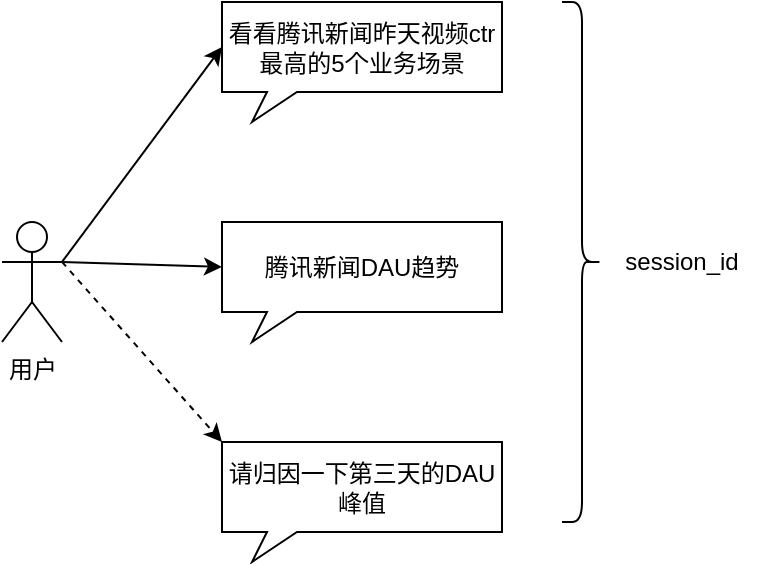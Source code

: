 <mxfile version="21.5.2" type="github">
  <diagram name="第 1 页" id="yxuoPLqReGVS53KfzSrc">
    <mxGraphModel dx="908" dy="569" grid="1" gridSize="10" guides="1" tooltips="1" connect="1" arrows="1" fold="1" page="1" pageScale="1" pageWidth="827" pageHeight="1169" math="0" shadow="0">
      <root>
        <mxCell id="0" />
        <mxCell id="1" parent="0" />
        <mxCell id="WfbSjNrm3QJVXLYPjujV-1" value="看看腾讯新闻昨天视频ctr最高的5个业务场景" style="whiteSpace=wrap;html=1;shape=mxgraph.basic.rectCallout;dx=30;dy=15;boundedLbl=1;" vertex="1" parent="1">
          <mxGeometry x="180" y="100" width="140" height="60" as="geometry" />
        </mxCell>
        <mxCell id="WfbSjNrm3QJVXLYPjujV-2" value="腾讯新闻DAU趋势" style="whiteSpace=wrap;html=1;shape=mxgraph.basic.rectCallout;dx=30;dy=15;boundedLbl=1;" vertex="1" parent="1">
          <mxGeometry x="180" y="210" width="140" height="60" as="geometry" />
        </mxCell>
        <mxCell id="WfbSjNrm3QJVXLYPjujV-3" value="请归因一下第三天的DAU峰值" style="whiteSpace=wrap;html=1;shape=mxgraph.basic.rectCallout;dx=30;dy=15;boundedLbl=1;" vertex="1" parent="1">
          <mxGeometry x="180" y="320" width="140" height="60" as="geometry" />
        </mxCell>
        <mxCell id="WfbSjNrm3QJVXLYPjujV-6" value="用户" style="shape=umlActor;verticalLabelPosition=bottom;verticalAlign=top;html=1;" vertex="1" parent="1">
          <mxGeometry x="70" y="210" width="30" height="60" as="geometry" />
        </mxCell>
        <mxCell id="WfbSjNrm3QJVXLYPjujV-9" value="" style="endArrow=classic;html=1;rounded=0;entryX=0;entryY=0;entryDx=0;entryDy=22.5;entryPerimeter=0;exitX=1;exitY=0.333;exitDx=0;exitDy=0;exitPerimeter=0;" edge="1" parent="1" source="WfbSjNrm3QJVXLYPjujV-6" target="WfbSjNrm3QJVXLYPjujV-1">
          <mxGeometry width="50" height="50" relative="1" as="geometry">
            <mxPoint x="60" y="390" as="sourcePoint" />
            <mxPoint x="110" y="340" as="targetPoint" />
          </mxGeometry>
        </mxCell>
        <mxCell id="WfbSjNrm3QJVXLYPjujV-10" value="" style="endArrow=classic;html=1;rounded=0;entryX=0;entryY=0;entryDx=0;entryDy=22.5;entryPerimeter=0;exitX=1;exitY=0.333;exitDx=0;exitDy=0;exitPerimeter=0;" edge="1" parent="1" source="WfbSjNrm3QJVXLYPjujV-6" target="WfbSjNrm3QJVXLYPjujV-2">
          <mxGeometry width="50" height="50" relative="1" as="geometry">
            <mxPoint x="110" y="240" as="sourcePoint" />
            <mxPoint x="195" y="160" as="targetPoint" />
          </mxGeometry>
        </mxCell>
        <mxCell id="WfbSjNrm3QJVXLYPjujV-11" value="" style="endArrow=classic;html=1;rounded=0;entryX=0;entryY=0;entryDx=0;entryDy=0;entryPerimeter=0;exitX=1;exitY=0.333;exitDx=0;exitDy=0;exitPerimeter=0;dashed=1;" edge="1" parent="1" source="WfbSjNrm3QJVXLYPjujV-6" target="WfbSjNrm3QJVXLYPjujV-3">
          <mxGeometry width="50" height="50" relative="1" as="geometry">
            <mxPoint x="110" y="240" as="sourcePoint" />
            <mxPoint x="195" y="280" as="targetPoint" />
          </mxGeometry>
        </mxCell>
        <mxCell id="WfbSjNrm3QJVXLYPjujV-12" value="" style="shape=curlyBracket;whiteSpace=wrap;html=1;rounded=1;flipH=1;labelPosition=right;verticalLabelPosition=middle;align=left;verticalAlign=middle;" vertex="1" parent="1">
          <mxGeometry x="350" y="100" width="20" height="260" as="geometry" />
        </mxCell>
        <mxCell id="WfbSjNrm3QJVXLYPjujV-13" value="session_id" style="text;html=1;strokeColor=none;fillColor=none;align=center;verticalAlign=middle;whiteSpace=wrap;rounded=0;" vertex="1" parent="1">
          <mxGeometry x="370" y="215" width="80" height="30" as="geometry" />
        </mxCell>
      </root>
    </mxGraphModel>
  </diagram>
</mxfile>
